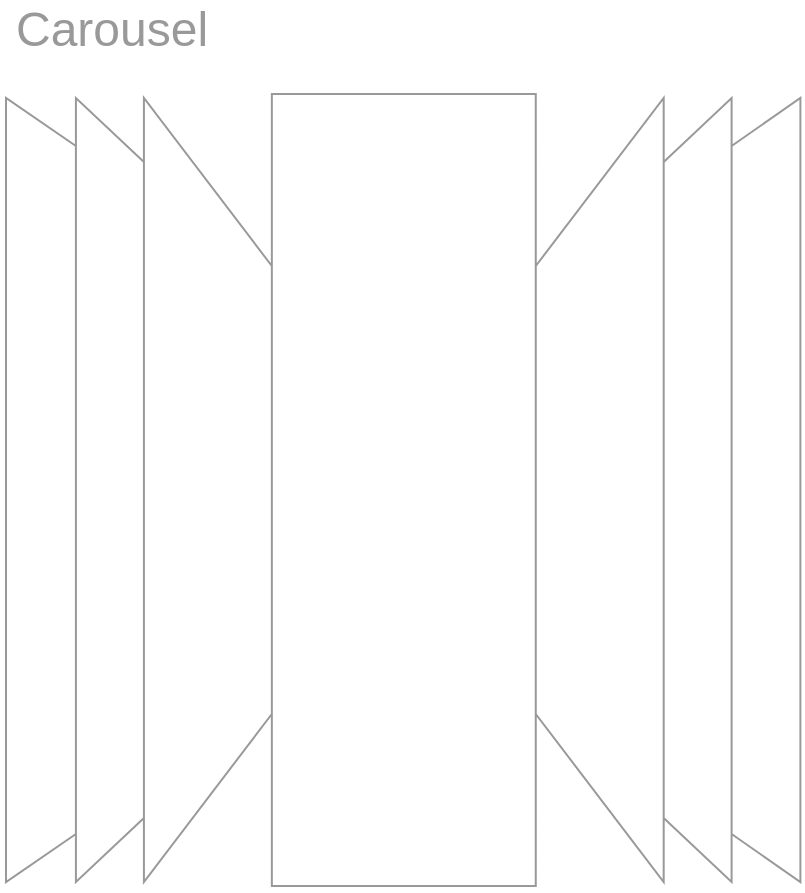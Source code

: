 <mxfile version="13.8.2" type="device"><diagram name="Page-1" id="c9db0220-8083-56f3-ca83-edcdcd058819"><mxGraphModel dx="898" dy="511" grid="1" gridSize="10" guides="1" tooltips="1" connect="1" arrows="1" fold="1" page="1" pageScale="1.5" pageWidth="826" pageHeight="1169" background="#ffffff" math="0" shadow="0"><root><mxCell id="0" style=";html=1;"/><mxCell id="1" style=";html=1;" parent="0"/><object label="Carousel" widget="label" id="fsYZOI2rv4Vp23KMb_vr-5"><mxCell style="html=1;shadow=0;dashed=0;shape=mxgraph.bootstrap.rect;strokeColor=none;fillColor=none;fontColor=#999999;align=left;spacingLeft=5;whiteSpace=wrap;rounded=0;fontSize=24;" parent="1" vertex="1"><mxGeometry x="40" y="40" width="200" height="20" as="geometry"/></mxCell></object><object label="" widget="carousel" binding="mylist" templates="mylistitem" columns="2" id="z2ZRDom968-Rs7UVzsdW-1"><mxCell style="verticalLabelPosition=bottom;shadow=0;dashed=0;align=center;html=1;verticalAlign=top;strokeWidth=1;shape=mxgraph.mockup.navigation.coverFlow;strokeColor=#999999;" vertex="1" parent="1"><mxGeometry x="40" y="80" width="400" height="400" as="geometry"/></mxCell></object></root></mxGraphModel></diagram></mxfile>